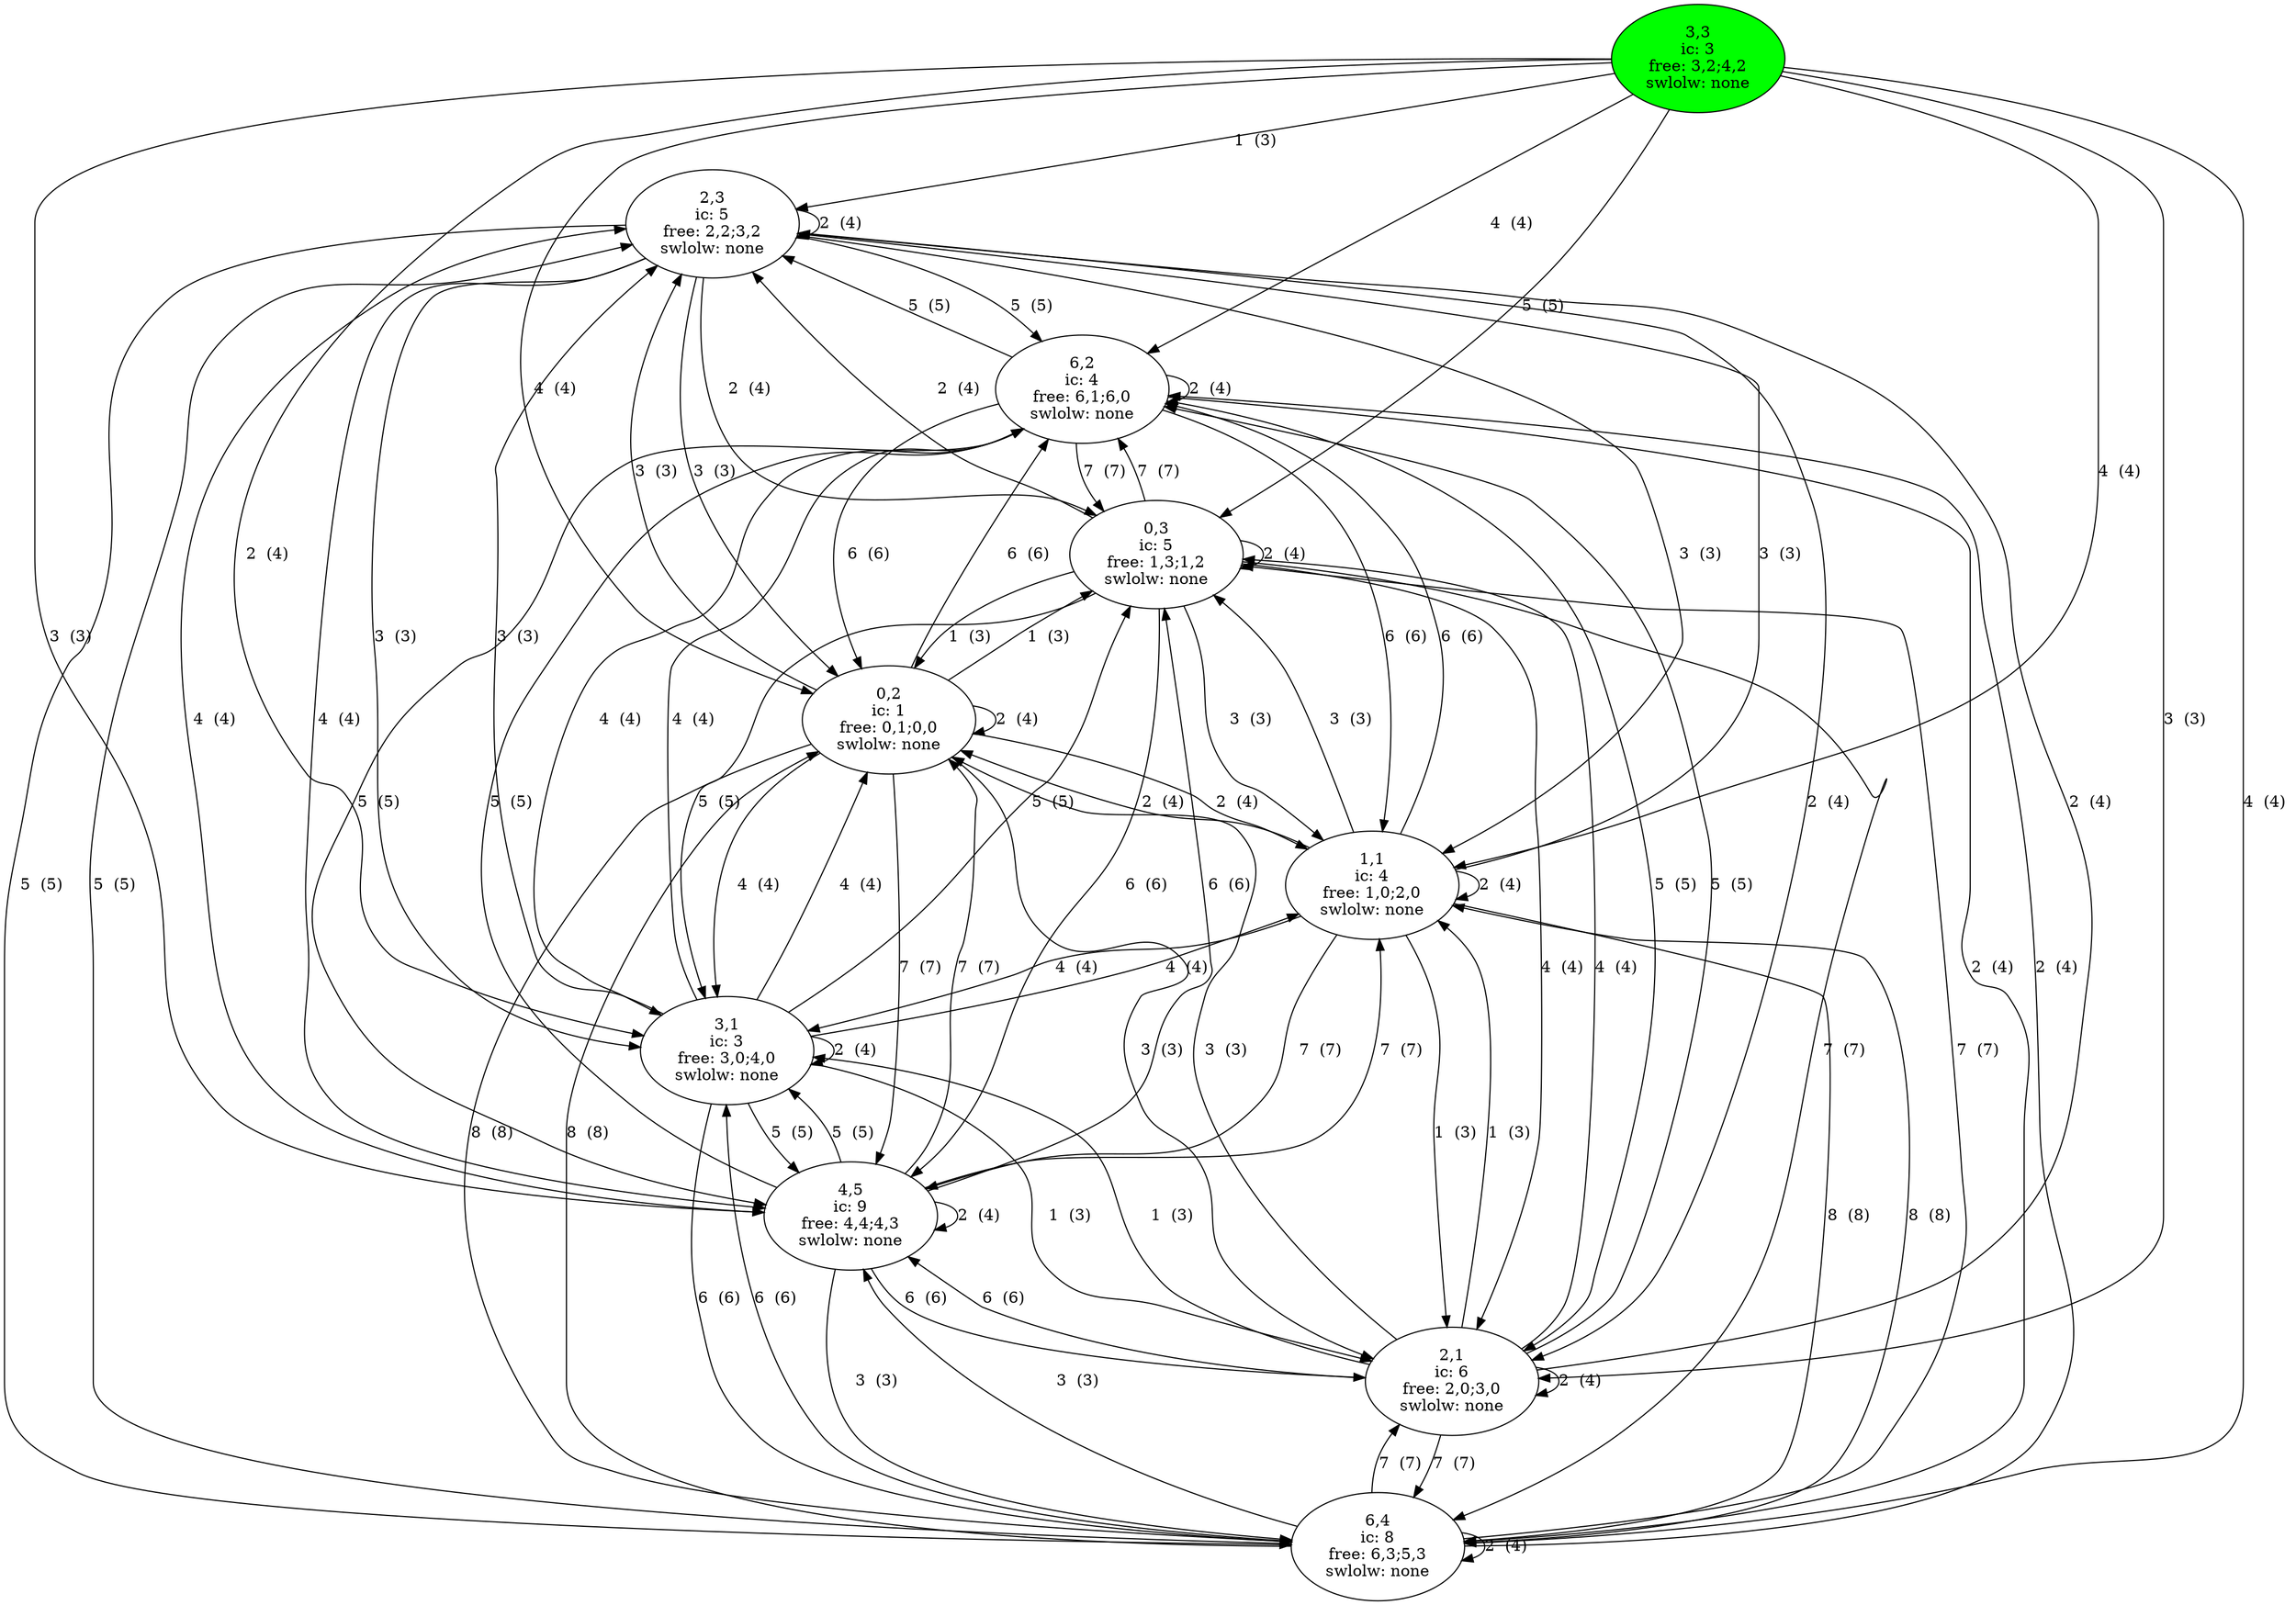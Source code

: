 digraph "example1.txt_fields" {
	compound=true
	"2_3" [label="2,3
ic: 5
free: 2,2;3,2
swlolw: none" pos="5.6,8.399999999999999!"]
	"6_2" [label="6,2
ic: 4
free: 6,1;6,0
swlolw: none" pos="16.799999999999997,11.2!"]
	"6_4" [label="6,4
ic: 8
free: 6,3;5,3
swlolw: none" pos="16.799999999999997,5.6!"]
	"2_1" [label="2,1
ic: 6
free: 2,0;3,0
swlolw: none" pos="5.6,14.0!"]
	"4_5" [label="4,5
ic: 9
free: 4,4;4,3
swlolw: none" pos="11.2,2.8!"]
	"3_1" [label="3,1
ic: 3
free: 3,0;4,0
swlolw: none" pos="8.399999999999999,14.0!"]
	"1_1" [label="1,1
ic: 4
free: 1,0;2,0
swlolw: none" pos="2.8,14.0!"]
	"0_2" [label="0,2
ic: 1
free: 0,1;0,0
swlolw: none" pos="0.0,11.2!"]
	"0_3" [label="0,3
ic: 5
free: 1,3;1,2
swlolw: none" pos="0.0,8.399999999999999!"]
	"3_3" [label="3,3
ic: 3
free: 3,2;4,2
swlolw: none" fillcolor=green pos="8.399999999999999,8.399999999999999!" style=filled]
	"2_3" -> "2_1" [label="2  (4) "]
	"2_3" -> "0_3" [label="2  (4) "]
	"2_3" -> "2_3" [label="2  (4) "]
	"2_3" -> "1_1" [label="3  (3) "]
	"2_3" -> "3_1" [label="3  (3) "]
	"2_3" -> "0_2" [label="3  (3) "]
	"2_3" -> "4_5" [label="4  (4) "]
	"2_3" -> "6_2" [label="5  (5) "]
	"2_3" -> "6_4" [label="5  (5) "]
	"6_2" -> "6_4" [label="2  (4) "]
	"6_2" -> "6_2" [label="2  (4) "]
	"6_2" -> "3_1" [label="4  (4) "]
	"6_2" -> "2_1" [label="5  (5) "]
	"6_2" -> "2_3" [label="5  (5) "]
	"6_2" -> "4_5" [label="5  (5) "]
	"6_2" -> "1_1" [label="6  (6) "]
	"6_2" -> "0_2" [label="6  (6) "]
	"6_2" -> "0_3" [label="7  (7) "]
	"6_4" -> "6_2" [label="2  (4) "]
	"6_4" -> "6_4" [label="2  (4) "]
	"6_4" -> "4_5" [label="3  (3) "]
	"6_4" -> "2_3" [label="5  (5) "]
	"6_4" -> "3_1" [label="6  (6) "]
	"6_4" -> "2_1" [label="7  (7) "]
	"6_4" -> "0_3" [label="7  (7) "]
	"6_4" -> "1_1" [label="8  (8) "]
	"6_4" -> "0_2" [label="8  (8) "]
	"2_1" -> "1_1" [label="1  (3) "]
	"2_1" -> "3_1" [label="1  (3) "]
	"2_1" -> "2_3" [label="2  (4) "]
	"2_1" -> "2_1" [label="2  (4) "]
	"2_1" -> "0_2" [label="3  (3) "]
	"2_1" -> "0_3" [label="4  (4) "]
	"2_1" -> "6_2" [label="5  (5) "]
	"2_1" -> "4_5" [label="6  (6) "]
	"2_1" -> "6_4" [label="7  (7) "]
	"4_5" -> "4_5" [label="2  (4) "]
	"4_5" -> "6_4" [label="3  (3) "]
	"4_5" -> "2_3" [label="4  (4) "]
	"4_5" -> "3_1" [label="5  (5) "]
	"4_5" -> "6_2" [label="5  (5) "]
	"4_5" -> "2_1" [label="6  (6) "]
	"4_5" -> "0_3" [label="6  (6) "]
	"4_5" -> "1_1" [label="7  (7) "]
	"4_5" -> "0_2" [label="7  (7) "]
	"3_1" -> "2_1" [label="1  (3) "]
	"3_1" -> "3_1" [label="2  (4) "]
	"3_1" -> "2_3" [label="3  (3) "]
	"3_1" -> "1_1" [label="4  (4) "]
	"3_1" -> "6_2" [label="4  (4) "]
	"3_1" -> "0_2" [label="4  (4) "]
	"3_1" -> "4_5" [label="5  (5) "]
	"3_1" -> "0_3" [label="5  (5) "]
	"3_1" -> "6_4" [label="6  (6) "]
	"1_1" -> "2_1" [label="1  (3) "]
	"1_1" -> "0_2" [label="2  (4) "]
	"1_1" -> "1_1" [label="2  (4) "]
	"1_1" -> "2_3" [label="3  (3) "]
	"1_1" -> "0_3" [label="3  (3) "]
	"1_1" -> "3_1" [label="4  (4) "]
	"1_1" -> "6_2" [label="6  (6) "]
	"1_1" -> "4_5" [label="7  (7) "]
	"1_1" -> "6_4" [label="8  (8) "]
	"0_2" -> "0_3" [label="1  (3) "]
	"0_2" -> "1_1" [label="2  (4) "]
	"0_2" -> "0_2" [label="2  (4) "]
	"0_2" -> "2_1" [label="3  (3) "]
	"0_2" -> "2_3" [label="3  (3) "]
	"0_2" -> "3_1" [label="4  (4) "]
	"0_2" -> "6_2" [label="6  (6) "]
	"0_2" -> "4_5" [label="7  (7) "]
	"0_2" -> "6_4" [label="8  (8) "]
	"0_3" -> "0_2" [label="1  (3) "]
	"0_3" -> "2_3" [label="2  (4) "]
	"0_3" -> "0_3" [label="2  (4) "]
	"0_3" -> "1_1" [label="3  (3) "]
	"0_3" -> "2_1" [label="4  (4) "]
	"0_3" -> "3_1" [label="5  (5) "]
	"0_3" -> "4_5" [label="6  (6) "]
	"0_3" -> "6_2" [label="7  (7) "]
	"0_3" -> "6_4" [label="7  (7) "]
	"3_3" -> "2_3" [label="1  (3) "]
	"3_3" -> "3_1" [label="2  (4) "]
	"3_3" -> "2_1" [label="3  (3) "]
	"3_3" -> "4_5" [label="3  (3) "]
	"3_3" -> "1_1" [label="4  (4) "]
	"3_3" -> "0_2" [label="4  (4) "]
	"3_3" -> "6_2" [label="4  (4) "]
	"3_3" -> "6_4" [label="4  (4) "]
	"3_3" -> "0_3" [label="5  (5) "]
}
